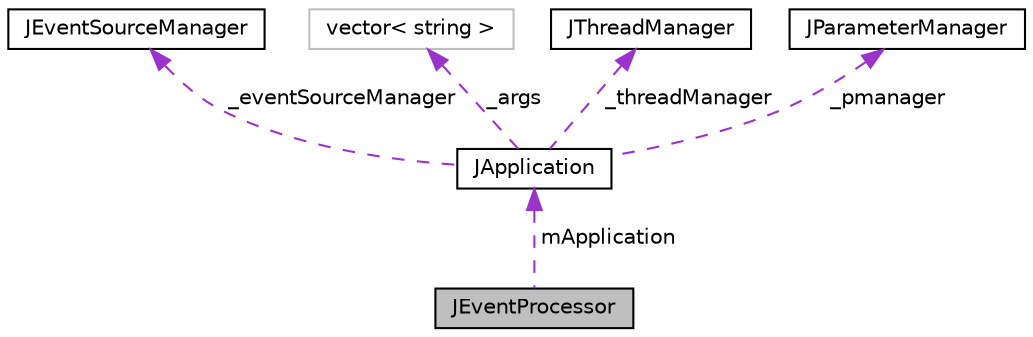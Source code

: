 digraph "JEventProcessor"
{
  edge [fontname="Helvetica",fontsize="10",labelfontname="Helvetica",labelfontsize="10"];
  node [fontname="Helvetica",fontsize="10",shape=record];
  Node1 [label="JEventProcessor",height=0.2,width=0.4,color="black", fillcolor="grey75", style="filled" fontcolor="black"];
  Node2 -> Node1 [dir="back",color="darkorchid3",fontsize="10",style="dashed",label=" mApplication" ,fontname="Helvetica"];
  Node2 [label="JApplication",height=0.2,width=0.4,color="black", fillcolor="white", style="filled",URL="$class_j_application.html",tooltip="JANA application class (singleton). "];
  Node3 -> Node2 [dir="back",color="darkorchid3",fontsize="10",style="dashed",label=" _eventSourceManager" ,fontname="Helvetica"];
  Node3 [label="JEventSourceManager",height=0.2,width=0.4,color="black", fillcolor="white", style="filled",URL="$class_j_event_source_manager.html"];
  Node4 -> Node2 [dir="back",color="darkorchid3",fontsize="10",style="dashed",label=" _args" ,fontname="Helvetica"];
  Node4 [label="vector\< string \>",height=0.2,width=0.4,color="grey75", fillcolor="white", style="filled"];
  Node5 -> Node2 [dir="back",color="darkorchid3",fontsize="10",style="dashed",label=" _threadManager" ,fontname="Helvetica"];
  Node5 [label="JThreadManager",height=0.2,width=0.4,color="black", fillcolor="white", style="filled",URL="$class_j_thread_manager.html"];
  Node6 -> Node2 [dir="back",color="darkorchid3",fontsize="10",style="dashed",label=" _pmanager" ,fontname="Helvetica"];
  Node6 [label="JParameterManager",height=0.2,width=0.4,color="black", fillcolor="white", style="filled",URL="$class_j_parameter_manager.html"];
}
